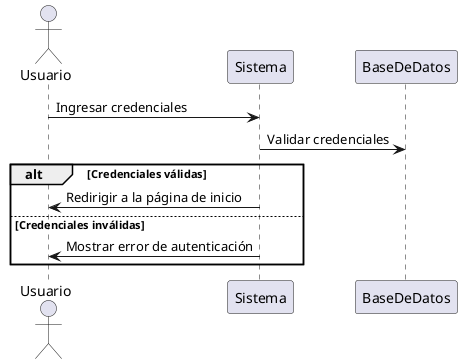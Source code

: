 @startuml login
actor Usuario
Usuario -> Sistema : Ingresar credenciales
Sistema -> BaseDeDatos : Validar credenciales
alt Credenciales válidas
    Sistema -> Usuario : Redirigir a la página de inicio
else Credenciales inválidas
    Sistema -> Usuario : Mostrar error de autenticación
end
@enduml
